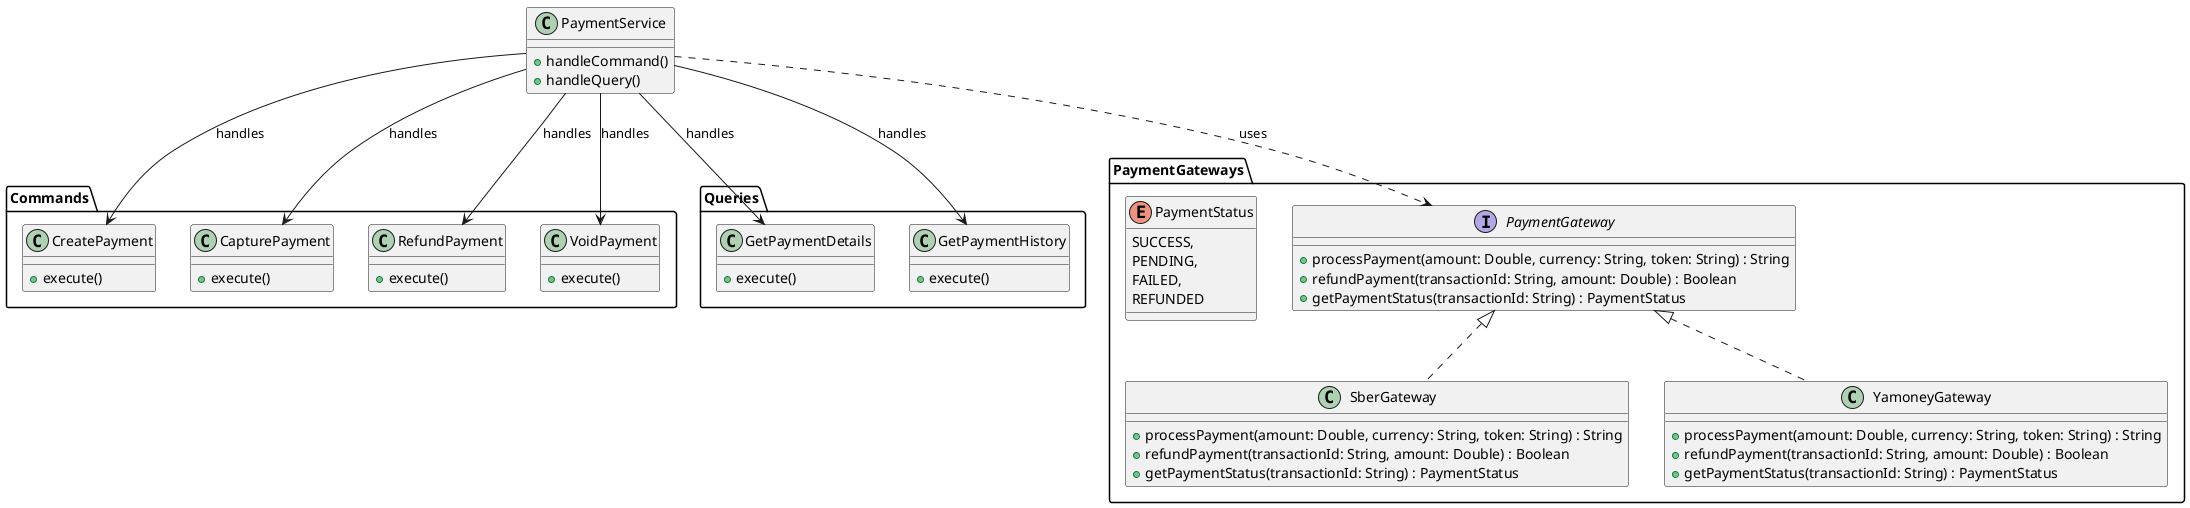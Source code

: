 @startuml

package "Commands" {
  class CreatePayment {
    +execute()
  }
  class CapturePayment {
    +execute()
  }
  class RefundPayment {
    +execute()
  }
  class VoidPayment {
    +execute()
  }
}

package "Queries" {
  class GetPaymentDetails {
    +execute()
  }
  class GetPaymentHistory {
    +execute()
  }
}

class PaymentService {
  +handleCommand()
  +handleQuery()
}

PaymentService --> CreatePayment : handles
PaymentService --> CapturePayment : handles
PaymentService --> RefundPayment : handles
PaymentService --> VoidPayment : handles

PaymentService --> GetPaymentDetails : handles
PaymentService --> GetPaymentHistory : handles

package "PaymentGateways" {
  interface PaymentGateway {
    +processPayment(amount: Double, currency: String, token: String) : String
    +refundPayment(transactionId: String, amount: Double) : Boolean
    +getPaymentStatus(transactionId: String) : PaymentStatus
  }

  enum PaymentStatus {
    SUCCESS,
    PENDING,
    FAILED,
    REFUNDED
  }

  class SberGateway implements PaymentGateway {
    +processPayment(amount: Double, currency: String, token: String) : String
    +refundPayment(transactionId: String, amount: Double) : Boolean
    +getPaymentStatus(transactionId: String) : PaymentStatus
  }

  class YamoneyGateway implements PaymentGateway {
    +processPayment(amount: Double, currency: String, token: String) : String
    +refundPayment(transactionId: String, amount: Double) : Boolean
    +getPaymentStatus(transactionId: String) : PaymentStatus
  }
}

PaymentService ..> PaymentGateways.PaymentGateway : uses

@enduml